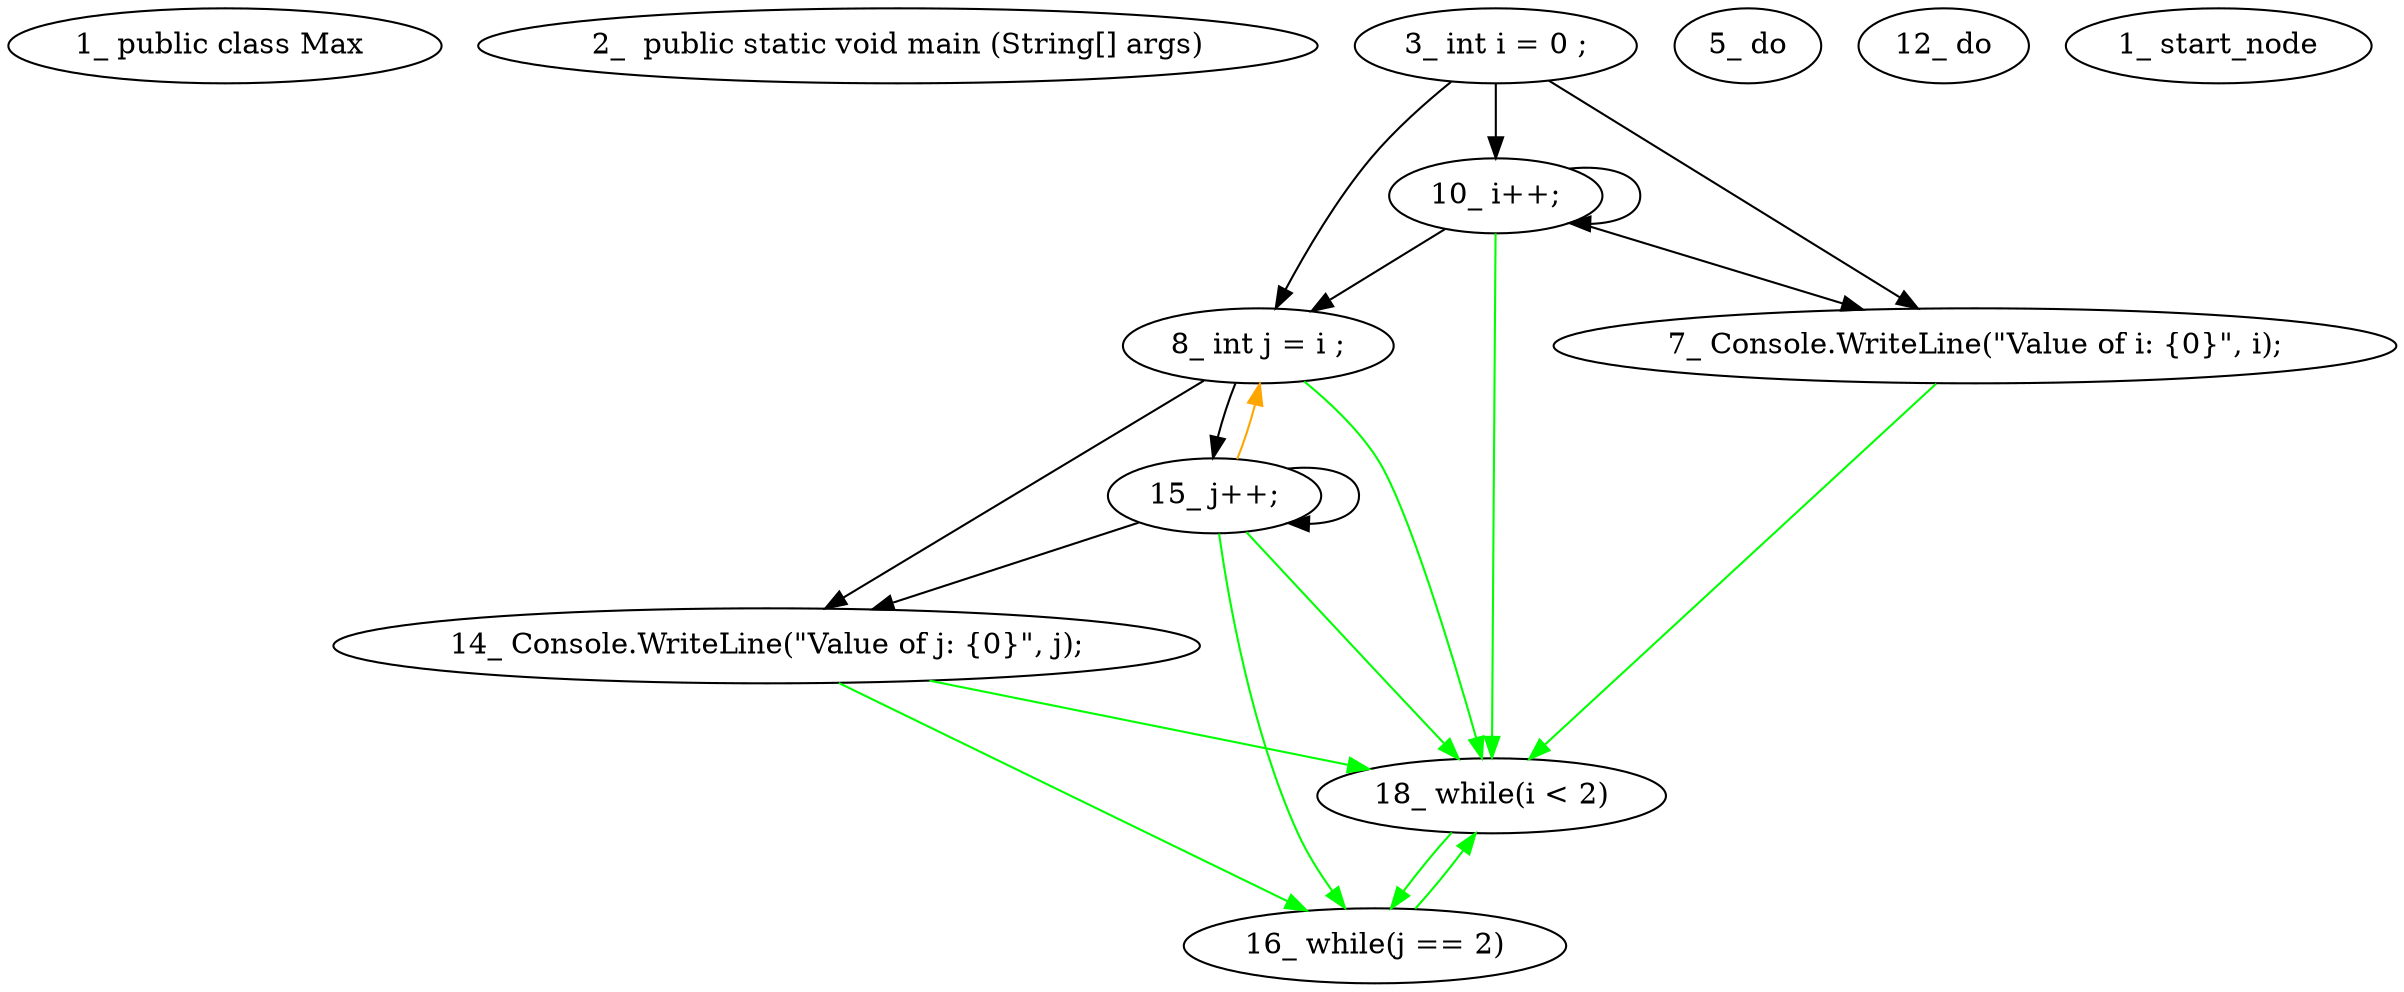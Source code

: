digraph  {
6 [label="1_\ public\ class\ Max\ ", type_label=class_declaration];
10 [label="2_\ \ public\ static\ void\ main\ \(String\[\]\ args\)", type_label=method_declaration];
22 [label="3_\ int\ i\ =\ 0\ ;", type_label=local_declaration];
29 [label="5_\ do", type_label=do];
31 [label="7_\ Console\.WriteLine\(\"Value\ of\ i:\ \{0\}\",\ i\);", type_label=expression_statement];
41 [label="8_\ int\ j\ =\ i\ ;", type_label=local_declaration];
48 [label="10_\ i\+\+;", type_label=expression_statement];
51 [label="12_\ do", type_label=do];
53 [label="14_\ Console\.WriteLine\(\"Value\ of\ j:\ \{0\}\",\ j\);", type_label=expression_statement];
63 [label="15_\ j\+\+;", type_label=expression_statement];
66 [label="16_\ while\(j\ ==\ 2\)", type_label=while];
69 [label="18_\ while\(i\ <\ 2\)", type_label=while];
1 [label="1_\ start_node", type_label=start];
22 -> 31  [key=0, used_def=i];
22 -> 41  [key=0, used_def=i];
22 -> 48  [key=0, used_def=i];
31 -> 69  [color=green, key=0];
41 -> 53  [key=0, used_def=j];
41 -> 63  [key=0, used_def=j];
41 -> 69  [color=green, key=0];
48 -> 31  [key=0, used_def=i];
48 -> 41  [key=0, used_def=i];
48 -> 48  [key=0, used_def=i];
48 -> 69  [color=green, key=0];
53 -> 66  [color=green, key=0];
53 -> 69  [color=green, key=0];
63 -> 41  [color=orange, key=0];
63 -> 53  [key=0, used_def=j];
63 -> 63  [key=0, used_def=j];
63 -> 66  [color=green, key=0];
63 -> 69  [color=green, key=0];
66 -> 69  [color=green, key=0];
69 -> 66  [color=green, key=0];
}
